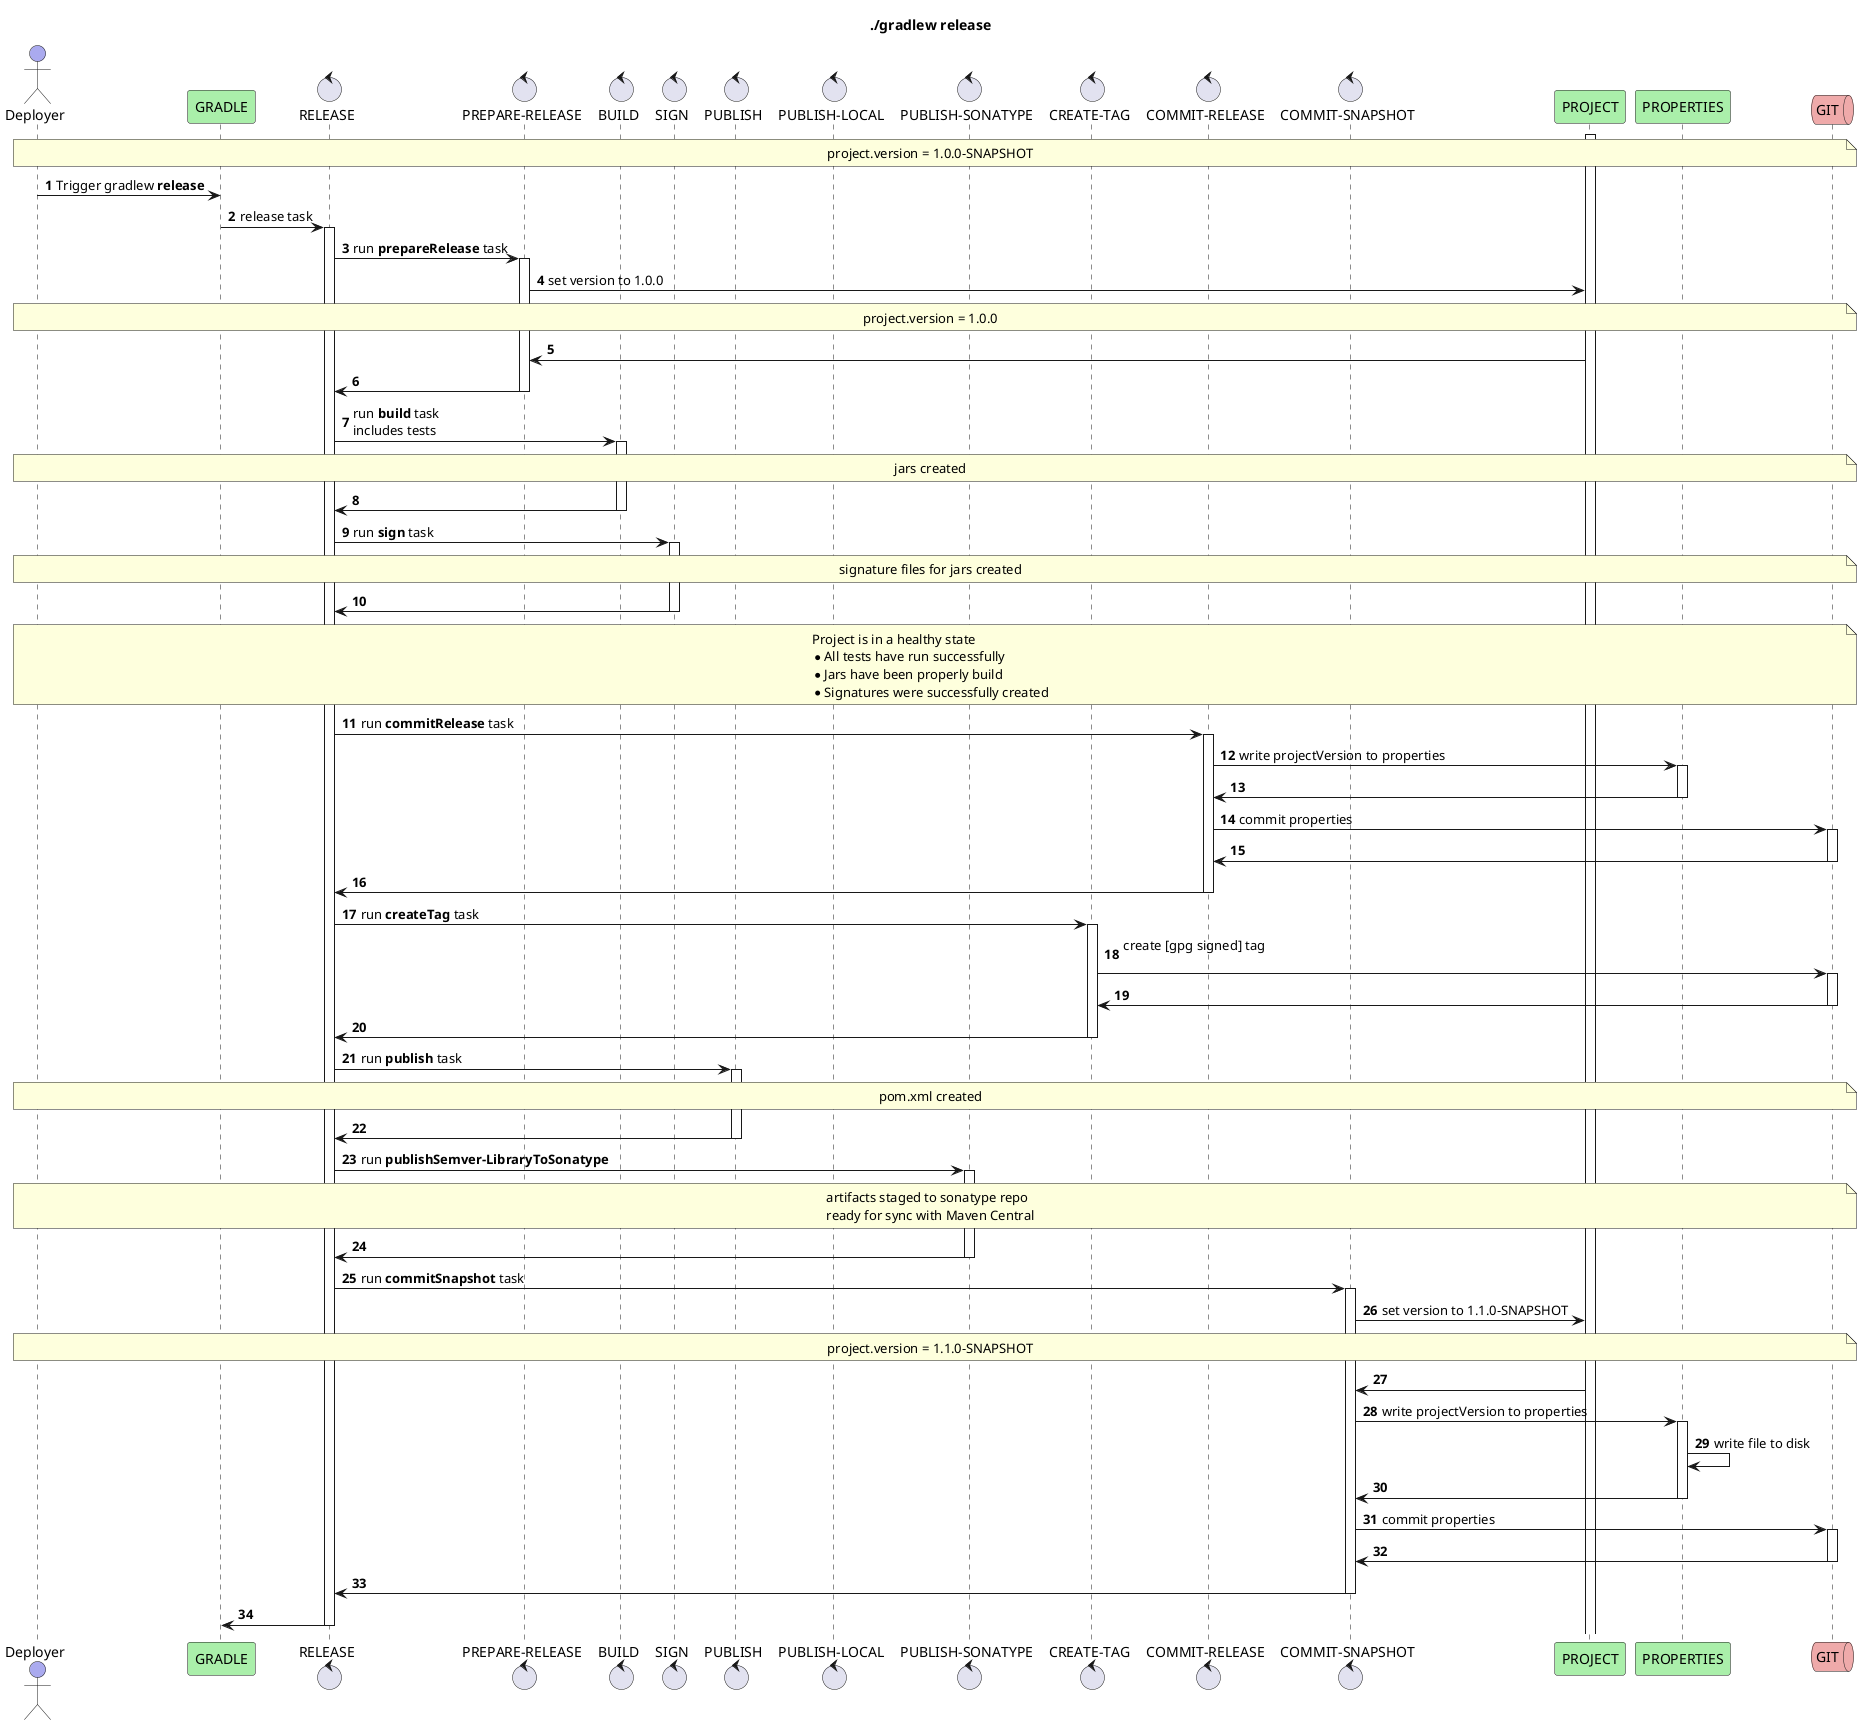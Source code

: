 @startuml
'https://plantuml.com/sequence-diagram
'Shows the release sequence performed by GRADLE
actor Deployer #AAAAEF
participant GRADLE #AAEFAA
control RELEASE
control "PREPARE-RELEASE" as PREPARE
control BUILD
control SIGN
control PUBLISH
control "PUBLISH-LOCAL" as LOCAL
control "PUBLISH-SONATYPE" as SONATYPE
control "CREATE-TAG" as TAG
control "COMMIT-RELEASE" as COMMIT
control "COMMIT-SNAPSHOT" as SNAPSHOT
participant PROJECT #AAEFAA
participant PROPERTIES #AAEFAA
queue GIT #EFAAAA
autonumber

title ./gradlew release
PROJECT++
note across: project.version = 1.0.0-SNAPSHOT
Deployer -> GRADLE: Trigger gradlew **release**
GRADLE -> RELEASE++: release task

RELEASE -> PREPARE++: run **prepareRelease** task
PREPARE -> PROJECT: set version to 1.0.0
note across: project.version = 1.0.0
PREPARE <- PROJECT
RELEASE <- PREPARE--

RELEASE -> BUILD++: run **build** task\nincludes tests
note across: jars created
RELEASE <- BUILD--

RELEASE -> SIGN++: run **sign** task
note across: signature files for jars created
RELEASE <- SIGN--

note across
Project is in a healthy state
* All tests have run successfully
* Jars have been properly build
* Signatures were successfully created
end note

RELEASE -> COMMIT++: run **commitRelease** task
COMMIT -> PROPERTIES++: write projectVersion to properties
COMMIT <- PROPERTIES--
COMMIT -> GIT++: commit properties
COMMIT <- GIT--
RELEASE <- COMMIT--

RELEASE -> TAG++: run **createTag** task
TAG -> GIT++: create [gpg signed] tag\n
TAG <- GIT--
RELEASE <- TAG--

RELEASE -> PUBLISH++: run **publish** task
note across: pom.xml created
RELEASE <- PUBLISH--

RELEASE -> SONATYPE++: run **publishSemver-LibraryToSonatype**
note across: artifacts staged to sonatype repo\nready for sync with Maven Central
RELEASE <- SONATYPE--

RELEASE -> SNAPSHOT++: run **commitSnapshot** task
SNAPSHOT -> PROJECT: set version to 1.1.0-SNAPSHOT
note across: project.version = 1.1.0-SNAPSHOT
SNAPSHOT <- PROJECT
SNAPSHOT -> PROPERTIES++: write projectVersion to properties
PROPERTIES -> PROPERTIES: write file to disk
SNAPSHOT <- PROPERTIES--
SNAPSHOT -> GIT++: commit properties
SNAPSHOT <- GIT--
RELEASE <- SNAPSHOT--

GRADLE <- RELEASE--
@enduml